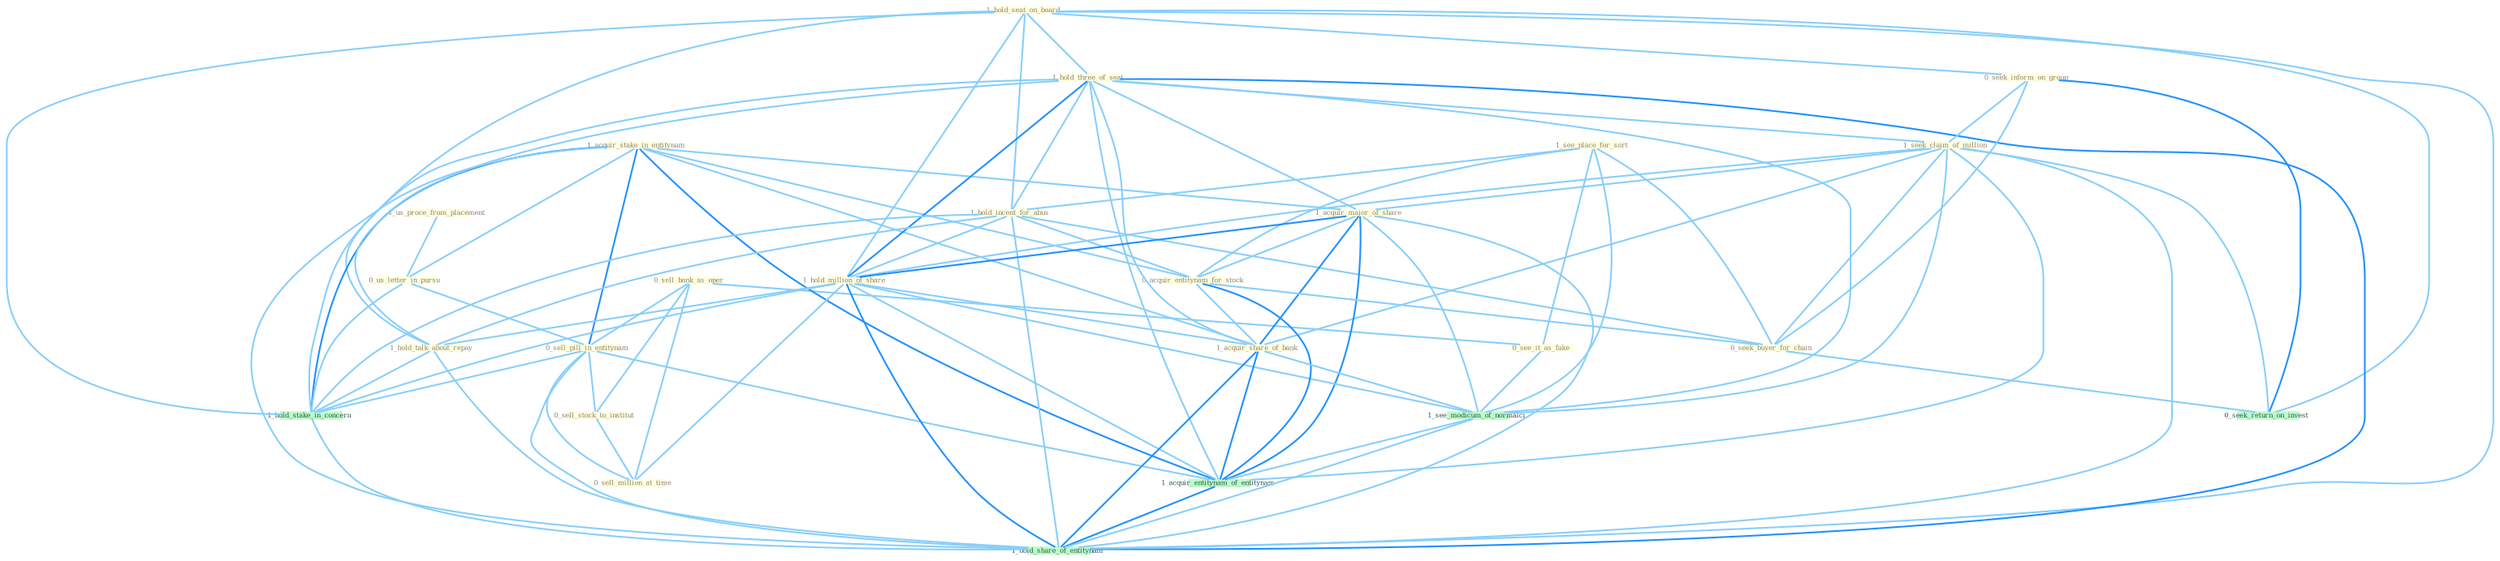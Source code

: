 Graph G{ 
    node
    [shape=polygon,style=filled,width=.5,height=.06,color="#BDFCC9",fixedsize=true,fontsize=4,
    fontcolor="#2f4f4f"];
    {node
    [color="#ffffe0", fontcolor="#8b7d6b"] "1_hold_seat_on_board " "0_sell_bank_as_oper " "1_us_proce_from_placement " "1_acquir_stake_in_entitynam " "0_us_letter_in_pursu " "0_sell_pill_in_entitynam " "1_see_place_for_sort " "0_see_it_as_fake " "1_hold_three_of_seat " "0_seek_inform_on_group " "1_hold_incent_for_abus " "1_seek_claim_of_million " "0_sell_stock_to_institut " "1_acquir_major_of_share " "1_hold_million_of_share " "0_acquir_entitynam_for_stock " "1_hold_talk_about_repay " "1_acquir_share_of_bank " "0_sell_million_at_time " "0_seek_buyer_for_chain "}
{node [color="#fff0f5", fontcolor="#b22222"]}
edge [color="#B0E2FF"];

	"1_hold_seat_on_board " -- "1_hold_three_of_seat " [w="1", color="#87cefa" ];
	"1_hold_seat_on_board " -- "0_seek_inform_on_group " [w="1", color="#87cefa" ];
	"1_hold_seat_on_board " -- "1_hold_incent_for_abus " [w="1", color="#87cefa" ];
	"1_hold_seat_on_board " -- "1_hold_million_of_share " [w="1", color="#87cefa" ];
	"1_hold_seat_on_board " -- "1_hold_talk_about_repay " [w="1", color="#87cefa" ];
	"1_hold_seat_on_board " -- "1_hold_stake_in_concern " [w="1", color="#87cefa" ];
	"1_hold_seat_on_board " -- "0_seek_return_on_invest " [w="1", color="#87cefa" ];
	"1_hold_seat_on_board " -- "1_hold_share_of_entitynam " [w="1", color="#87cefa" ];
	"0_sell_bank_as_oper " -- "0_sell_pill_in_entitynam " [w="1", color="#87cefa" ];
	"0_sell_bank_as_oper " -- "0_see_it_as_fake " [w="1", color="#87cefa" ];
	"0_sell_bank_as_oper " -- "0_sell_stock_to_institut " [w="1", color="#87cefa" ];
	"0_sell_bank_as_oper " -- "0_sell_million_at_time " [w="1", color="#87cefa" ];
	"1_us_proce_from_placement " -- "0_us_letter_in_pursu " [w="1", color="#87cefa" ];
	"1_acquir_stake_in_entitynam " -- "0_us_letter_in_pursu " [w="1", color="#87cefa" ];
	"1_acquir_stake_in_entitynam " -- "0_sell_pill_in_entitynam " [w="2", color="#1e90ff" , len=0.8];
	"1_acquir_stake_in_entitynam " -- "1_acquir_major_of_share " [w="1", color="#87cefa" ];
	"1_acquir_stake_in_entitynam " -- "0_acquir_entitynam_for_stock " [w="1", color="#87cefa" ];
	"1_acquir_stake_in_entitynam " -- "1_acquir_share_of_bank " [w="1", color="#87cefa" ];
	"1_acquir_stake_in_entitynam " -- "1_hold_stake_in_concern " [w="2", color="#1e90ff" , len=0.8];
	"1_acquir_stake_in_entitynam " -- "1_acquir_entitynam_of_entitynam " [w="2", color="#1e90ff" , len=0.8];
	"1_acquir_stake_in_entitynam " -- "1_hold_share_of_entitynam " [w="1", color="#87cefa" ];
	"0_us_letter_in_pursu " -- "0_sell_pill_in_entitynam " [w="1", color="#87cefa" ];
	"0_us_letter_in_pursu " -- "1_hold_stake_in_concern " [w="1", color="#87cefa" ];
	"0_sell_pill_in_entitynam " -- "0_sell_stock_to_institut " [w="1", color="#87cefa" ];
	"0_sell_pill_in_entitynam " -- "0_sell_million_at_time " [w="1", color="#87cefa" ];
	"0_sell_pill_in_entitynam " -- "1_hold_stake_in_concern " [w="1", color="#87cefa" ];
	"0_sell_pill_in_entitynam " -- "1_acquir_entitynam_of_entitynam " [w="1", color="#87cefa" ];
	"0_sell_pill_in_entitynam " -- "1_hold_share_of_entitynam " [w="1", color="#87cefa" ];
	"1_see_place_for_sort " -- "0_see_it_as_fake " [w="1", color="#87cefa" ];
	"1_see_place_for_sort " -- "1_hold_incent_for_abus " [w="1", color="#87cefa" ];
	"1_see_place_for_sort " -- "0_acquir_entitynam_for_stock " [w="1", color="#87cefa" ];
	"1_see_place_for_sort " -- "0_seek_buyer_for_chain " [w="1", color="#87cefa" ];
	"1_see_place_for_sort " -- "1_see_modicum_of_normalci " [w="1", color="#87cefa" ];
	"0_see_it_as_fake " -- "1_see_modicum_of_normalci " [w="1", color="#87cefa" ];
	"1_hold_three_of_seat " -- "1_hold_incent_for_abus " [w="1", color="#87cefa" ];
	"1_hold_three_of_seat " -- "1_seek_claim_of_million " [w="1", color="#87cefa" ];
	"1_hold_three_of_seat " -- "1_acquir_major_of_share " [w="1", color="#87cefa" ];
	"1_hold_three_of_seat " -- "1_hold_million_of_share " [w="2", color="#1e90ff" , len=0.8];
	"1_hold_three_of_seat " -- "1_hold_talk_about_repay " [w="1", color="#87cefa" ];
	"1_hold_three_of_seat " -- "1_acquir_share_of_bank " [w="1", color="#87cefa" ];
	"1_hold_three_of_seat " -- "1_hold_stake_in_concern " [w="1", color="#87cefa" ];
	"1_hold_three_of_seat " -- "1_see_modicum_of_normalci " [w="1", color="#87cefa" ];
	"1_hold_three_of_seat " -- "1_acquir_entitynam_of_entitynam " [w="1", color="#87cefa" ];
	"1_hold_three_of_seat " -- "1_hold_share_of_entitynam " [w="2", color="#1e90ff" , len=0.8];
	"0_seek_inform_on_group " -- "1_seek_claim_of_million " [w="1", color="#87cefa" ];
	"0_seek_inform_on_group " -- "0_seek_buyer_for_chain " [w="1", color="#87cefa" ];
	"0_seek_inform_on_group " -- "0_seek_return_on_invest " [w="2", color="#1e90ff" , len=0.8];
	"1_hold_incent_for_abus " -- "1_hold_million_of_share " [w="1", color="#87cefa" ];
	"1_hold_incent_for_abus " -- "0_acquir_entitynam_for_stock " [w="1", color="#87cefa" ];
	"1_hold_incent_for_abus " -- "1_hold_talk_about_repay " [w="1", color="#87cefa" ];
	"1_hold_incent_for_abus " -- "0_seek_buyer_for_chain " [w="1", color="#87cefa" ];
	"1_hold_incent_for_abus " -- "1_hold_stake_in_concern " [w="1", color="#87cefa" ];
	"1_hold_incent_for_abus " -- "1_hold_share_of_entitynam " [w="1", color="#87cefa" ];
	"1_seek_claim_of_million " -- "1_acquir_major_of_share " [w="1", color="#87cefa" ];
	"1_seek_claim_of_million " -- "1_hold_million_of_share " [w="1", color="#87cefa" ];
	"1_seek_claim_of_million " -- "1_acquir_share_of_bank " [w="1", color="#87cefa" ];
	"1_seek_claim_of_million " -- "0_seek_buyer_for_chain " [w="1", color="#87cefa" ];
	"1_seek_claim_of_million " -- "0_seek_return_on_invest " [w="1", color="#87cefa" ];
	"1_seek_claim_of_million " -- "1_see_modicum_of_normalci " [w="1", color="#87cefa" ];
	"1_seek_claim_of_million " -- "1_acquir_entitynam_of_entitynam " [w="1", color="#87cefa" ];
	"1_seek_claim_of_million " -- "1_hold_share_of_entitynam " [w="1", color="#87cefa" ];
	"0_sell_stock_to_institut " -- "0_sell_million_at_time " [w="1", color="#87cefa" ];
	"1_acquir_major_of_share " -- "1_hold_million_of_share " [w="2", color="#1e90ff" , len=0.8];
	"1_acquir_major_of_share " -- "0_acquir_entitynam_for_stock " [w="1", color="#87cefa" ];
	"1_acquir_major_of_share " -- "1_acquir_share_of_bank " [w="2", color="#1e90ff" , len=0.8];
	"1_acquir_major_of_share " -- "1_see_modicum_of_normalci " [w="1", color="#87cefa" ];
	"1_acquir_major_of_share " -- "1_acquir_entitynam_of_entitynam " [w="2", color="#1e90ff" , len=0.8];
	"1_acquir_major_of_share " -- "1_hold_share_of_entitynam " [w="1", color="#87cefa" ];
	"1_hold_million_of_share " -- "1_hold_talk_about_repay " [w="1", color="#87cefa" ];
	"1_hold_million_of_share " -- "1_acquir_share_of_bank " [w="1", color="#87cefa" ];
	"1_hold_million_of_share " -- "0_sell_million_at_time " [w="1", color="#87cefa" ];
	"1_hold_million_of_share " -- "1_hold_stake_in_concern " [w="1", color="#87cefa" ];
	"1_hold_million_of_share " -- "1_see_modicum_of_normalci " [w="1", color="#87cefa" ];
	"1_hold_million_of_share " -- "1_acquir_entitynam_of_entitynam " [w="1", color="#87cefa" ];
	"1_hold_million_of_share " -- "1_hold_share_of_entitynam " [w="2", color="#1e90ff" , len=0.8];
	"0_acquir_entitynam_for_stock " -- "1_acquir_share_of_bank " [w="1", color="#87cefa" ];
	"0_acquir_entitynam_for_stock " -- "0_seek_buyer_for_chain " [w="1", color="#87cefa" ];
	"0_acquir_entitynam_for_stock " -- "1_acquir_entitynam_of_entitynam " [w="2", color="#1e90ff" , len=0.8];
	"1_hold_talk_about_repay " -- "1_hold_stake_in_concern " [w="1", color="#87cefa" ];
	"1_hold_talk_about_repay " -- "1_hold_share_of_entitynam " [w="1", color="#87cefa" ];
	"1_acquir_share_of_bank " -- "1_see_modicum_of_normalci " [w="1", color="#87cefa" ];
	"1_acquir_share_of_bank " -- "1_acquir_entitynam_of_entitynam " [w="2", color="#1e90ff" , len=0.8];
	"1_acquir_share_of_bank " -- "1_hold_share_of_entitynam " [w="2", color="#1e90ff" , len=0.8];
	"0_seek_buyer_for_chain " -- "0_seek_return_on_invest " [w="1", color="#87cefa" ];
	"1_hold_stake_in_concern " -- "1_hold_share_of_entitynam " [w="1", color="#87cefa" ];
	"1_see_modicum_of_normalci " -- "1_acquir_entitynam_of_entitynam " [w="1", color="#87cefa" ];
	"1_see_modicum_of_normalci " -- "1_hold_share_of_entitynam " [w="1", color="#87cefa" ];
	"1_acquir_entitynam_of_entitynam " -- "1_hold_share_of_entitynam " [w="2", color="#1e90ff" , len=0.8];
}